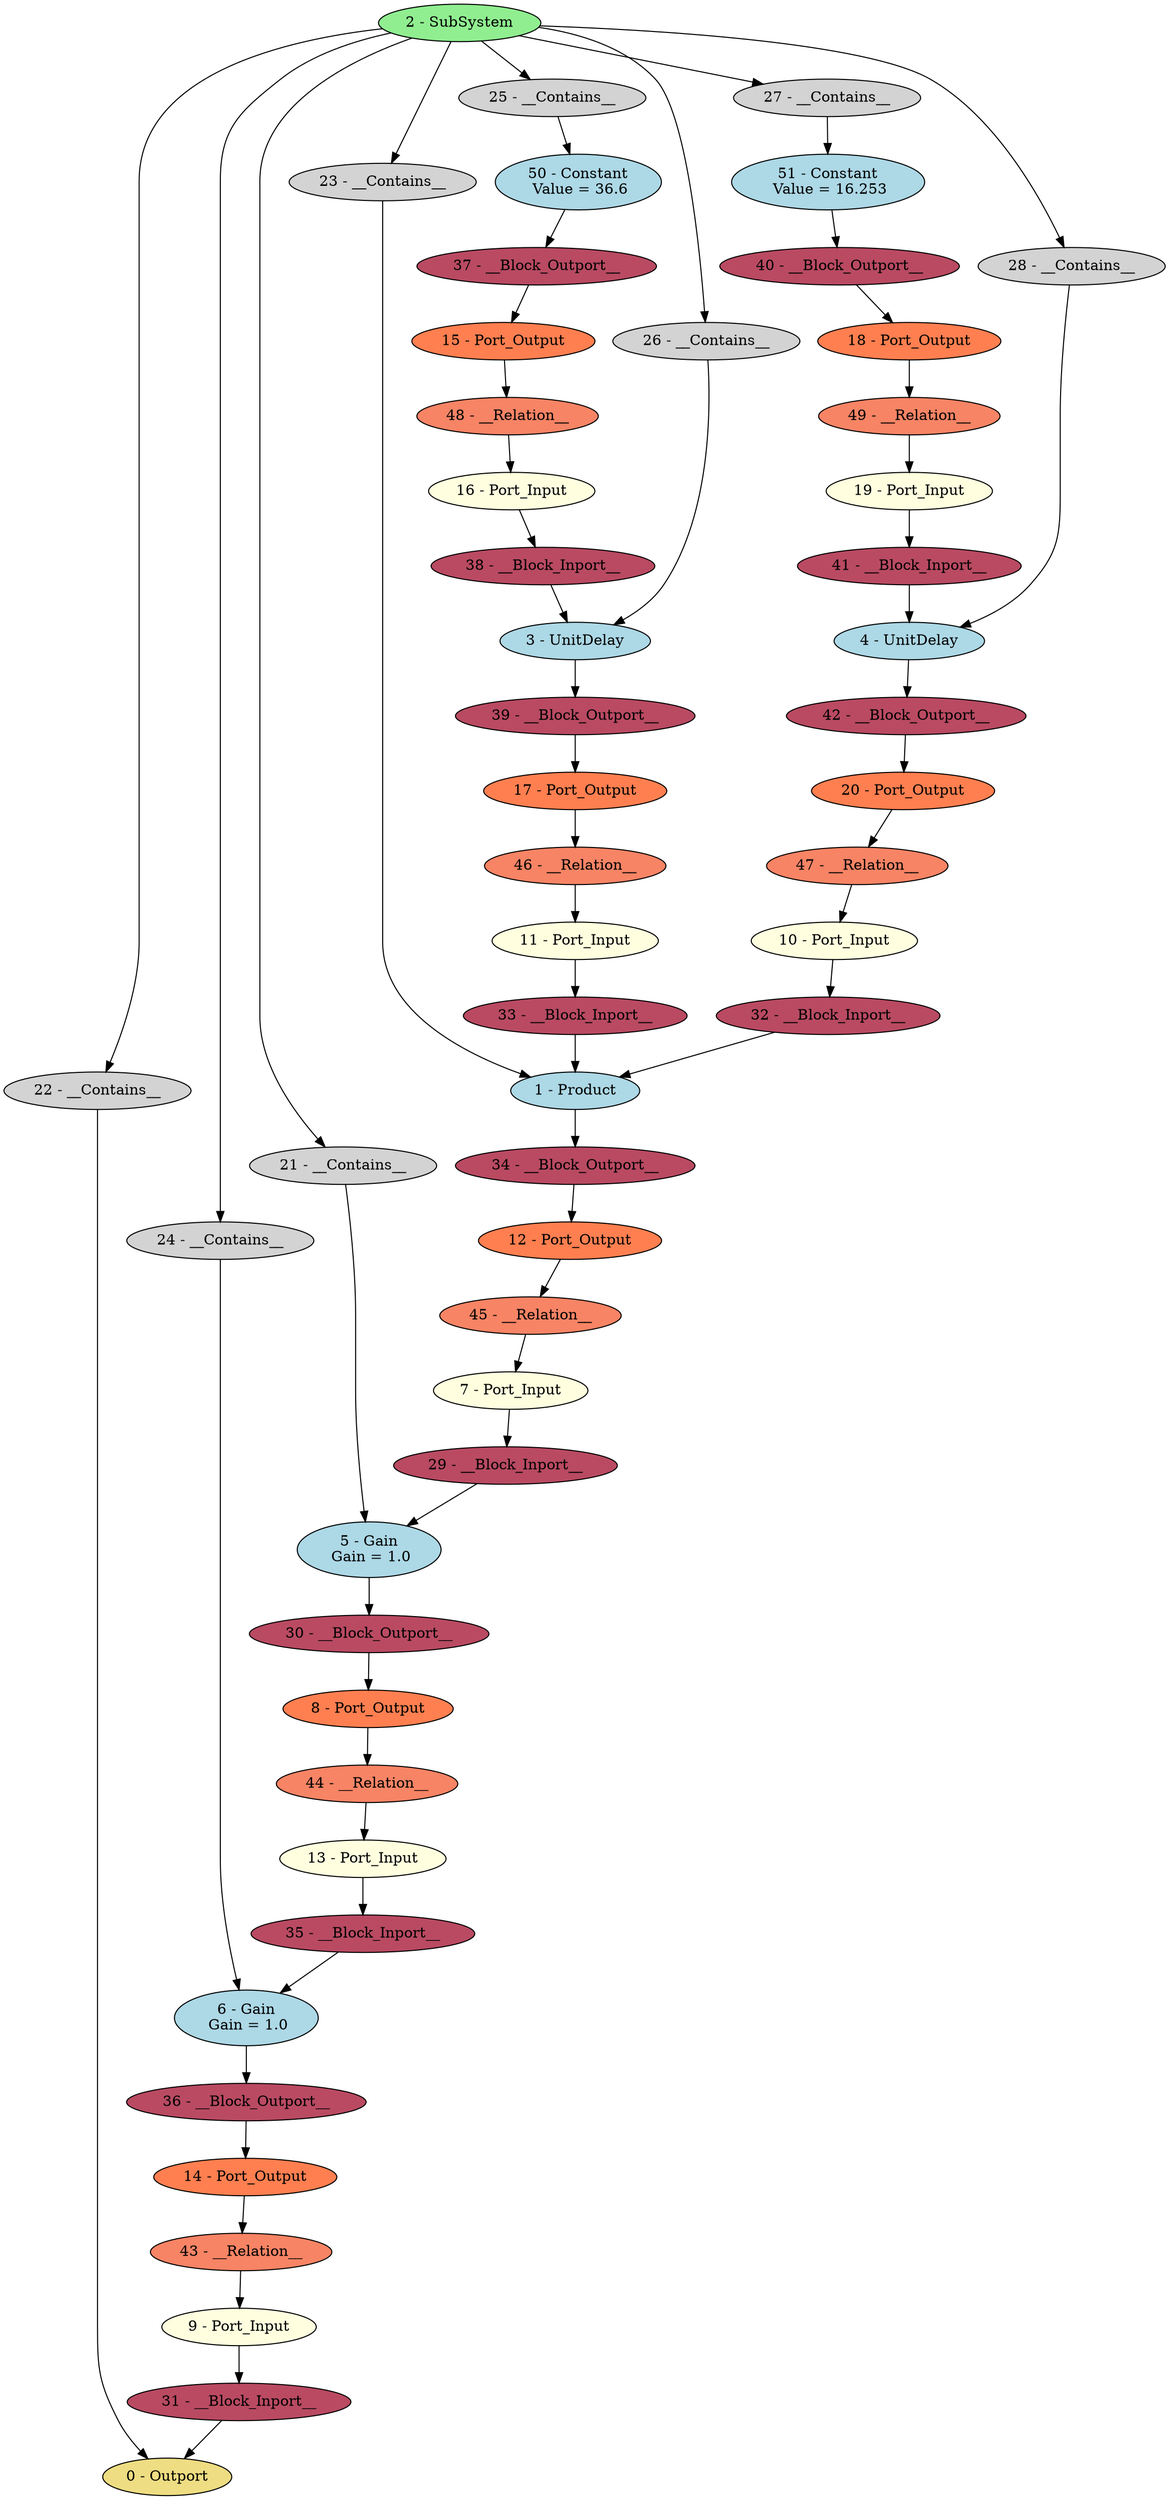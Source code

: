 digraph HConstfolding_opt {
"0 - Outport" [style=filled, fillcolor=lightgoldenrod];
"1 - Product" [style=filled, fillcolor=lightblue];
"2 - SubSystem" [style=filled, fillcolor=lightgreen];
"3 - UnitDelay" [style=filled, fillcolor=lightblue];
"4 - UnitDelay" [style=filled, fillcolor=lightblue];
"5 - Gain\n Gain = 1.0" [style=filled, fillcolor=lightblue];
"6 - Gain\n Gain = 1.0" [style=filled, fillcolor=lightblue];
"7 - Port_Input" [style=filled, fillcolor=lightyellow];
"8 - Port_Output" [style=filled, fillcolor=coral];
"9 - Port_Input" [style=filled, fillcolor=lightyellow];
"10 - Port_Input" [style=filled, fillcolor=lightyellow];
"11 - Port_Input" [style=filled, fillcolor=lightyellow];
"12 - Port_Output" [style=filled, fillcolor=coral];
"13 - Port_Input" [style=filled, fillcolor=lightyellow];
"14 - Port_Output" [style=filled, fillcolor=coral];
"15 - Port_Output" [style=filled, fillcolor=coral];
"16 - Port_Input" [style=filled, fillcolor=lightyellow];
"17 - Port_Output" [style=filled, fillcolor=coral];
"18 - Port_Output" [style=filled, fillcolor=coral];
"19 - Port_Input" [style=filled, fillcolor=lightyellow];
"20 - Port_Output" [style=filled, fillcolor=coral];
"21 - __Contains__" [style=filled, fillcolor=lightgray];
"22 - __Contains__" [style=filled, fillcolor=lightgray];
"23 - __Contains__" [style=filled, fillcolor=lightgray];
"24 - __Contains__" [style=filled, fillcolor=lightgray];
"25 - __Contains__" [style=filled, fillcolor=lightgray];
"26 - __Contains__" [style=filled, fillcolor=lightgray];
"27 - __Contains__" [style=filled, fillcolor=lightgray];
"28 - __Contains__" [style=filled, fillcolor=lightgray];
"29 - __Block_Inport__" [style=filled, fillcolor="#b94a62"];
"30 - __Block_Outport__" [style=filled, fillcolor="#b94a62"];
"31 - __Block_Inport__" [style=filled, fillcolor="#b94a62"];
"32 - __Block_Inport__" [style=filled, fillcolor="#b94a62"];
"33 - __Block_Inport__" [style=filled, fillcolor="#b94a62"];
"34 - __Block_Outport__" [style=filled, fillcolor="#b94a62"];
"35 - __Block_Inport__" [style=filled, fillcolor="#b94a62"];
"36 - __Block_Outport__" [style=filled, fillcolor="#b94a62"];
"37 - __Block_Outport__" [style=filled, fillcolor="#b94a62"];
"38 - __Block_Inport__" [style=filled, fillcolor="#b94a62"];
"39 - __Block_Outport__" [style=filled, fillcolor="#b94a62"];
"40 - __Block_Outport__" [style=filled, fillcolor="#b94a62"];
"41 - __Block_Inport__" [style=filled, fillcolor="#b94a62"];
"42 - __Block_Outport__" [style=filled, fillcolor="#b94a62"];
"43 - __Relation__" [style=filled, fillcolor="#f78465"];
"44 - __Relation__" [style=filled, fillcolor="#f78465"];
"45 - __Relation__" [style=filled, fillcolor="#f78465"];
"46 - __Relation__" [style=filled, fillcolor="#f78465"];
"47 - __Relation__" [style=filled, fillcolor="#f78465"];
"48 - __Relation__" [style=filled, fillcolor="#f78465"];
"49 - __Relation__" [style=filled, fillcolor="#f78465"];
"50 - Constant\n Value = 36.6" [style=filled, fillcolor=lightblue];
"51 - Constant\n Value = 16.253" [style=filled, fillcolor=lightblue];
"1 - Product" -> "34 - __Block_Outport__";
"2 - SubSystem" -> "28 - __Contains__";
"2 - SubSystem" -> "27 - __Contains__";
"2 - SubSystem" -> "26 - __Contains__";
"2 - SubSystem" -> "25 - __Contains__";
"2 - SubSystem" -> "24 - __Contains__";
"2 - SubSystem" -> "23 - __Contains__";
"2 - SubSystem" -> "22 - __Contains__";
"2 - SubSystem" -> "21 - __Contains__";
"3 - UnitDelay" -> "39 - __Block_Outport__";
"4 - UnitDelay" -> "42 - __Block_Outport__";
"5 - Gain\n Gain = 1.0" -> "30 - __Block_Outport__";
"6 - Gain\n Gain = 1.0" -> "36 - __Block_Outport__";
"7 - Port_Input" -> "29 - __Block_Inport__";
"8 - Port_Output" -> "44 - __Relation__";
"9 - Port_Input" -> "31 - __Block_Inport__";
"10 - Port_Input" -> "32 - __Block_Inport__";
"11 - Port_Input" -> "33 - __Block_Inport__";
"12 - Port_Output" -> "45 - __Relation__";
"13 - Port_Input" -> "35 - __Block_Inport__";
"14 - Port_Output" -> "43 - __Relation__";
"15 - Port_Output" -> "48 - __Relation__";
"16 - Port_Input" -> "38 - __Block_Inport__";
"17 - Port_Output" -> "46 - __Relation__";
"18 - Port_Output" -> "49 - __Relation__";
"19 - Port_Input" -> "41 - __Block_Inport__";
"20 - Port_Output" -> "47 - __Relation__";
"21 - __Contains__" -> "5 - Gain\n Gain = 1.0";
"22 - __Contains__" -> "0 - Outport";
"23 - __Contains__" -> "1 - Product";
"24 - __Contains__" -> "6 - Gain\n Gain = 1.0";
"25 - __Contains__" -> "50 - Constant\n Value = 36.6";
"26 - __Contains__" -> "3 - UnitDelay";
"27 - __Contains__" -> "51 - Constant\n Value = 16.253";
"28 - __Contains__" -> "4 - UnitDelay";
"29 - __Block_Inport__" -> "5 - Gain\n Gain = 1.0";
"30 - __Block_Outport__" -> "8 - Port_Output";
"31 - __Block_Inport__" -> "0 - Outport";
"32 - __Block_Inport__" -> "1 - Product";
"33 - __Block_Inport__" -> "1 - Product";
"34 - __Block_Outport__" -> "12 - Port_Output";
"35 - __Block_Inport__" -> "6 - Gain\n Gain = 1.0";
"36 - __Block_Outport__" -> "14 - Port_Output";
"37 - __Block_Outport__" -> "15 - Port_Output";
"38 - __Block_Inport__" -> "3 - UnitDelay";
"39 - __Block_Outport__" -> "17 - Port_Output";
"40 - __Block_Outport__" -> "18 - Port_Output";
"41 - __Block_Inport__" -> "4 - UnitDelay";
"42 - __Block_Outport__" -> "20 - Port_Output";
"43 - __Relation__" -> "9 - Port_Input";
"44 - __Relation__" -> "13 - Port_Input";
"45 - __Relation__" -> "7 - Port_Input";
"46 - __Relation__" -> "11 - Port_Input";
"47 - __Relation__" -> "10 - Port_Input";
"48 - __Relation__" -> "16 - Port_Input";
"49 - __Relation__" -> "19 - Port_Input";
"50 - Constant\n Value = 36.6" -> "37 - __Block_Outport__";
"51 - Constant\n Value = 16.253" -> "40 - __Block_Outport__";
}
